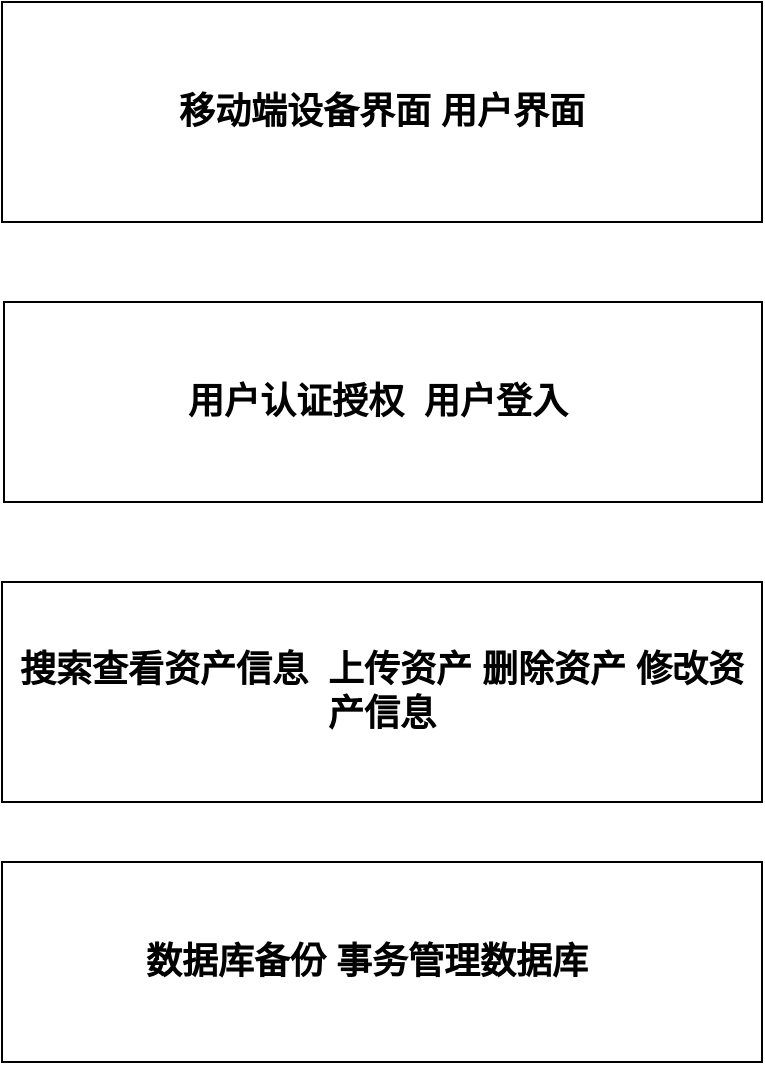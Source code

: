 <mxfile version="24.4.4" type="device">
  <diagram id="C5RBs43oDa-KdzZeNtuy" name="Page-1">
    <mxGraphModel dx="1511" dy="1172" grid="1" gridSize="10" guides="1" tooltips="1" connect="1" arrows="1" fold="1" page="1" pageScale="1" pageWidth="827" pageHeight="1169" math="0" shadow="0">
      <root>
        <mxCell id="WIyWlLk6GJQsqaUBKTNV-0" />
        <mxCell id="WIyWlLk6GJQsqaUBKTNV-1" parent="WIyWlLk6GJQsqaUBKTNV-0" />
        <mxCell id="hMm2tI458CoSIZLdBXkz-0" value="" style="rounded=0;whiteSpace=wrap;html=1;" vertex="1" parent="WIyWlLk6GJQsqaUBKTNV-1">
          <mxGeometry x="920" y="120" width="350" height="90" as="geometry" />
        </mxCell>
        <mxCell id="hMm2tI458CoSIZLdBXkz-5" value="&lt;font style=&quot;font-size: 18px;&quot;&gt;&lt;b&gt;用户认证授权&amp;nbsp; 用户登入&amp;nbsp;&lt;/b&gt;&lt;/font&gt;" style="rounded=0;whiteSpace=wrap;html=1;" vertex="1" parent="WIyWlLk6GJQsqaUBKTNV-1">
          <mxGeometry x="921" y="270" width="379" height="100" as="geometry" />
        </mxCell>
        <mxCell id="hMm2tI458CoSIZLdBXkz-6" value="&lt;font style=&quot;font-size: 18px;&quot;&gt;&lt;b&gt;移动端设备界面 用户界面&lt;/b&gt;&lt;/font&gt;" style="rounded=0;whiteSpace=wrap;html=1;" vertex="1" parent="WIyWlLk6GJQsqaUBKTNV-1">
          <mxGeometry x="920" y="120" width="380" height="110" as="geometry" />
        </mxCell>
        <mxCell id="hMm2tI458CoSIZLdBXkz-7" value="&lt;p class=&quot;MsoNormal&quot;&gt;&lt;font style=&quot;font-size: 18px;&quot;&gt;&lt;b&gt;搜索查看资产信息&amp;nbsp; 上传资产 删除资产 修改资产信息&lt;/b&gt;&lt;/font&gt;&lt;/p&gt;" style="rounded=0;whiteSpace=wrap;html=1;" vertex="1" parent="WIyWlLk6GJQsqaUBKTNV-1">
          <mxGeometry x="920" y="410" width="380" height="110" as="geometry" />
        </mxCell>
        <mxCell id="hMm2tI458CoSIZLdBXkz-8" value="&lt;font style=&quot;font-size: 18px;&quot;&gt;&lt;b&gt;数据库备份 事务管理数据库&amp;nbsp; &amp;nbsp;&lt;/b&gt;&lt;/font&gt;" style="rounded=0;whiteSpace=wrap;html=1;" vertex="1" parent="WIyWlLk6GJQsqaUBKTNV-1">
          <mxGeometry x="920" y="550" width="380" height="100" as="geometry" />
        </mxCell>
      </root>
    </mxGraphModel>
  </diagram>
</mxfile>
